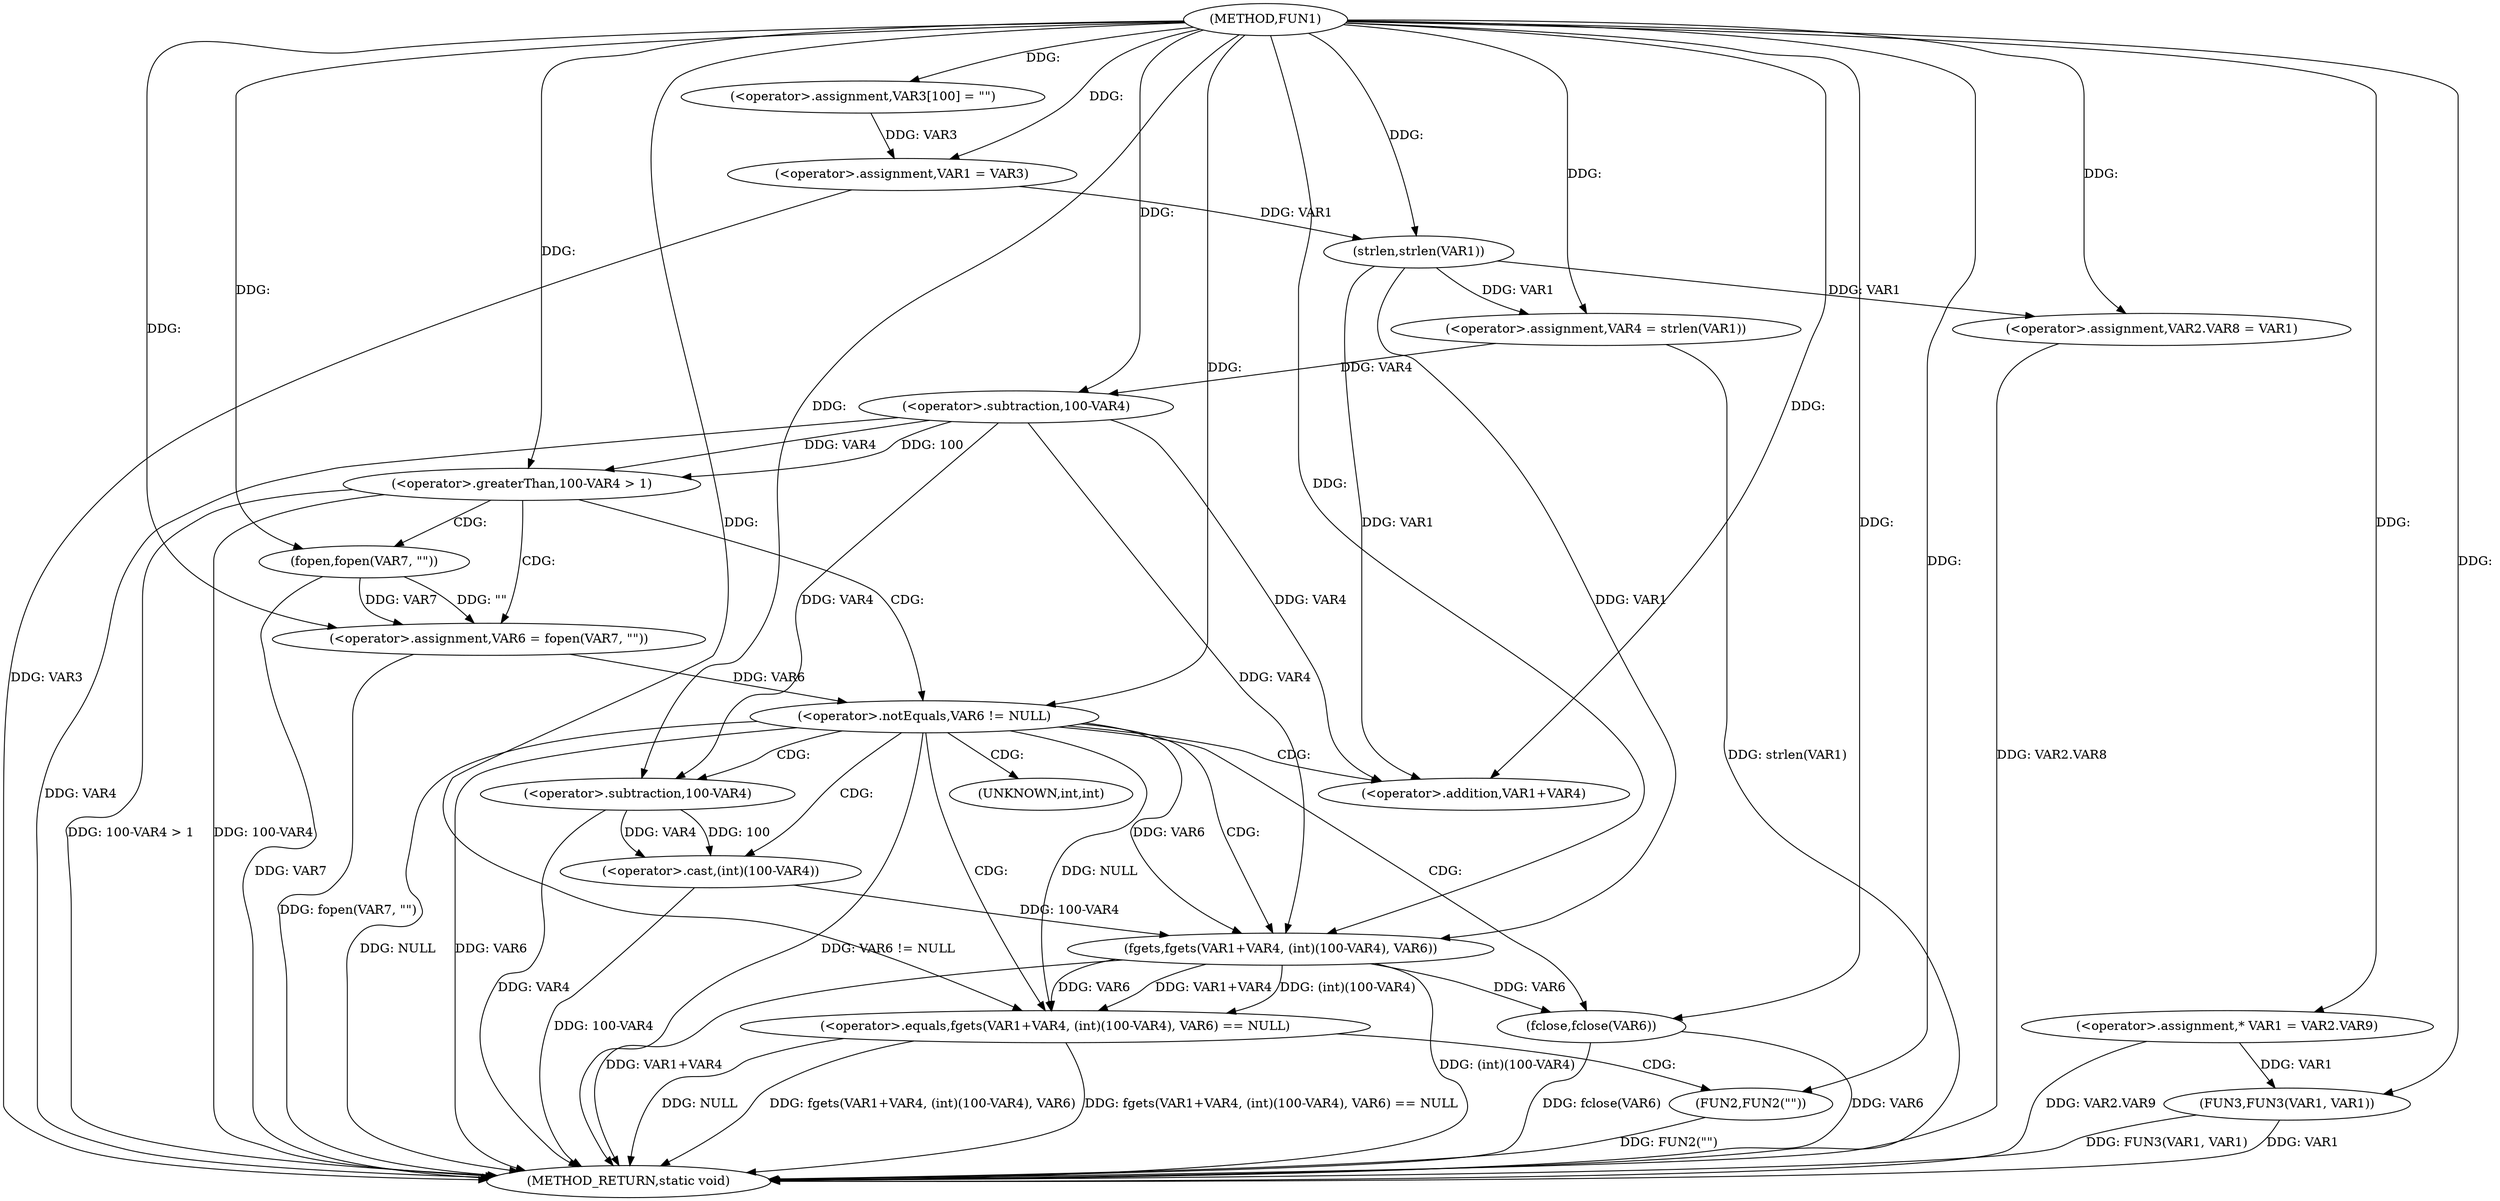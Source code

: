 digraph FUN1 {  
"1000100" [label = "(METHOD,FUN1)" ]
"1000168" [label = "(METHOD_RETURN,static void)" ]
"1000105" [label = "(<operator>.assignment,VAR3[100] = \"\")" ]
"1000108" [label = "(<operator>.assignment,VAR1 = VAR3)" ]
"1000113" [label = "(<operator>.assignment,VAR4 = strlen(VAR1))" ]
"1000115" [label = "(strlen,strlen(VAR1))" ]
"1000119" [label = "(<operator>.greaterThan,100-VAR4 > 1)" ]
"1000120" [label = "(<operator>.subtraction,100-VAR4)" ]
"1000125" [label = "(<operator>.assignment,VAR6 = fopen(VAR7, \"\"))" ]
"1000127" [label = "(fopen,fopen(VAR7, \"\"))" ]
"1000131" [label = "(<operator>.notEquals,VAR6 != NULL)" ]
"1000136" [label = "(<operator>.equals,fgets(VAR1+VAR4, (int)(100-VAR4), VAR6) == NULL)" ]
"1000137" [label = "(fgets,fgets(VAR1+VAR4, (int)(100-VAR4), VAR6))" ]
"1000138" [label = "(<operator>.addition,VAR1+VAR4)" ]
"1000141" [label = "(<operator>.cast,(int)(100-VAR4))" ]
"1000143" [label = "(<operator>.subtraction,100-VAR4)" ]
"1000149" [label = "(FUN2,FUN2(\"\"))" ]
"1000151" [label = "(fclose,fclose(VAR6))" ]
"1000153" [label = "(<operator>.assignment,VAR2.VAR8 = VAR1)" ]
"1000160" [label = "(<operator>.assignment,* VAR1 = VAR2.VAR9)" ]
"1000165" [label = "(FUN3,FUN3(VAR1, VAR1))" ]
"1000142" [label = "(UNKNOWN,int,int)" ]
  "1000151" -> "1000168"  [ label = "DDG: fclose(VAR6)"] 
  "1000165" -> "1000168"  [ label = "DDG: VAR1"] 
  "1000113" -> "1000168"  [ label = "DDG: strlen(VAR1)"] 
  "1000149" -> "1000168"  [ label = "DDG: FUN2(\"\")"] 
  "1000131" -> "1000168"  [ label = "DDG: NULL"] 
  "1000153" -> "1000168"  [ label = "DDG: VAR2.VAR8"] 
  "1000119" -> "1000168"  [ label = "DDG: 100-VAR4 > 1"] 
  "1000160" -> "1000168"  [ label = "DDG: VAR2.VAR9"] 
  "1000136" -> "1000168"  [ label = "DDG: NULL"] 
  "1000136" -> "1000168"  [ label = "DDG: fgets(VAR1+VAR4, (int)(100-VAR4), VAR6)"] 
  "1000131" -> "1000168"  [ label = "DDG: VAR6"] 
  "1000137" -> "1000168"  [ label = "DDG: (int)(100-VAR4)"] 
  "1000151" -> "1000168"  [ label = "DDG: VAR6"] 
  "1000125" -> "1000168"  [ label = "DDG: fopen(VAR7, \"\")"] 
  "1000108" -> "1000168"  [ label = "DDG: VAR3"] 
  "1000119" -> "1000168"  [ label = "DDG: 100-VAR4"] 
  "1000141" -> "1000168"  [ label = "DDG: 100-VAR4"] 
  "1000136" -> "1000168"  [ label = "DDG: fgets(VAR1+VAR4, (int)(100-VAR4), VAR6) == NULL"] 
  "1000120" -> "1000168"  [ label = "DDG: VAR4"] 
  "1000143" -> "1000168"  [ label = "DDG: VAR4"] 
  "1000127" -> "1000168"  [ label = "DDG: VAR7"] 
  "1000137" -> "1000168"  [ label = "DDG: VAR1+VAR4"] 
  "1000131" -> "1000168"  [ label = "DDG: VAR6 != NULL"] 
  "1000165" -> "1000168"  [ label = "DDG: FUN3(VAR1, VAR1)"] 
  "1000100" -> "1000105"  [ label = "DDG: "] 
  "1000105" -> "1000108"  [ label = "DDG: VAR3"] 
  "1000100" -> "1000108"  [ label = "DDG: "] 
  "1000115" -> "1000113"  [ label = "DDG: VAR1"] 
  "1000100" -> "1000113"  [ label = "DDG: "] 
  "1000108" -> "1000115"  [ label = "DDG: VAR1"] 
  "1000100" -> "1000115"  [ label = "DDG: "] 
  "1000120" -> "1000119"  [ label = "DDG: 100"] 
  "1000120" -> "1000119"  [ label = "DDG: VAR4"] 
  "1000100" -> "1000120"  [ label = "DDG: "] 
  "1000113" -> "1000120"  [ label = "DDG: VAR4"] 
  "1000100" -> "1000119"  [ label = "DDG: "] 
  "1000127" -> "1000125"  [ label = "DDG: VAR7"] 
  "1000127" -> "1000125"  [ label = "DDG: \"\""] 
  "1000100" -> "1000125"  [ label = "DDG: "] 
  "1000100" -> "1000127"  [ label = "DDG: "] 
  "1000125" -> "1000131"  [ label = "DDG: VAR6"] 
  "1000100" -> "1000131"  [ label = "DDG: "] 
  "1000137" -> "1000136"  [ label = "DDG: VAR1+VAR4"] 
  "1000137" -> "1000136"  [ label = "DDG: (int)(100-VAR4)"] 
  "1000137" -> "1000136"  [ label = "DDG: VAR6"] 
  "1000115" -> "1000137"  [ label = "DDG: VAR1"] 
  "1000100" -> "1000137"  [ label = "DDG: "] 
  "1000120" -> "1000137"  [ label = "DDG: VAR4"] 
  "1000115" -> "1000138"  [ label = "DDG: VAR1"] 
  "1000100" -> "1000138"  [ label = "DDG: "] 
  "1000120" -> "1000138"  [ label = "DDG: VAR4"] 
  "1000141" -> "1000137"  [ label = "DDG: 100-VAR4"] 
  "1000143" -> "1000141"  [ label = "DDG: 100"] 
  "1000143" -> "1000141"  [ label = "DDG: VAR4"] 
  "1000100" -> "1000143"  [ label = "DDG: "] 
  "1000120" -> "1000143"  [ label = "DDG: VAR4"] 
  "1000131" -> "1000137"  [ label = "DDG: VAR6"] 
  "1000131" -> "1000136"  [ label = "DDG: NULL"] 
  "1000100" -> "1000136"  [ label = "DDG: "] 
  "1000100" -> "1000149"  [ label = "DDG: "] 
  "1000137" -> "1000151"  [ label = "DDG: VAR6"] 
  "1000100" -> "1000151"  [ label = "DDG: "] 
  "1000115" -> "1000153"  [ label = "DDG: VAR1"] 
  "1000100" -> "1000153"  [ label = "DDG: "] 
  "1000100" -> "1000160"  [ label = "DDG: "] 
  "1000160" -> "1000165"  [ label = "DDG: VAR1"] 
  "1000100" -> "1000165"  [ label = "DDG: "] 
  "1000119" -> "1000125"  [ label = "CDG: "] 
  "1000119" -> "1000131"  [ label = "CDG: "] 
  "1000119" -> "1000127"  [ label = "CDG: "] 
  "1000131" -> "1000143"  [ label = "CDG: "] 
  "1000131" -> "1000142"  [ label = "CDG: "] 
  "1000131" -> "1000137"  [ label = "CDG: "] 
  "1000131" -> "1000141"  [ label = "CDG: "] 
  "1000131" -> "1000151"  [ label = "CDG: "] 
  "1000131" -> "1000136"  [ label = "CDG: "] 
  "1000131" -> "1000138"  [ label = "CDG: "] 
  "1000136" -> "1000149"  [ label = "CDG: "] 
}
